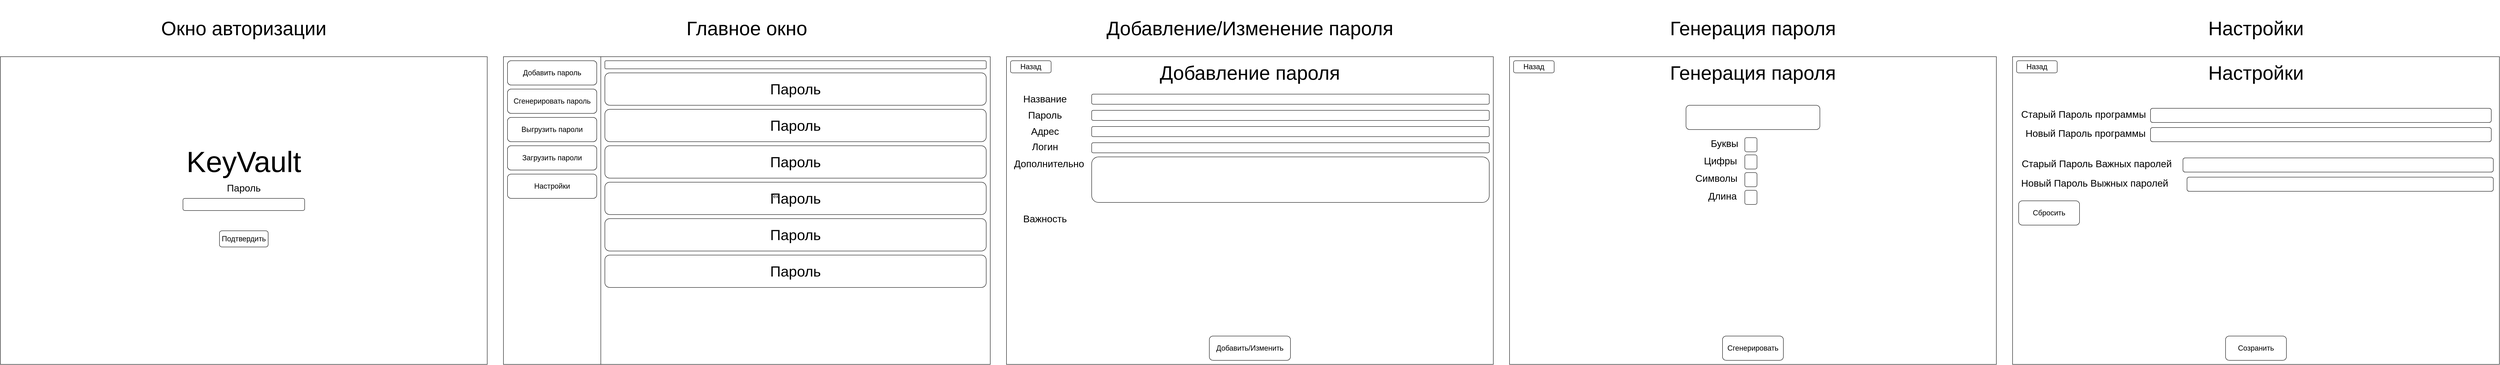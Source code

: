 <mxfile version="21.2.8" type="device">
  <diagram name="Страница 1" id="Apv9gRXaJSgYh0gWD6jB">
    <mxGraphModel dx="4045" dy="2375" grid="1" gridSize="10" guides="1" tooltips="1" connect="1" arrows="1" fold="1" page="1" pageScale="1" pageWidth="827" pageHeight="1169" math="0" shadow="0">
      <root>
        <mxCell id="0" />
        <mxCell id="1" parent="0" />
        <mxCell id="GsSrgzHy_Le1dBjLpQoA-1" value="" style="rounded=0;whiteSpace=wrap;html=1;" parent="1" vertex="1">
          <mxGeometry x="80" y="-1000" width="1200" height="760" as="geometry" />
        </mxCell>
        <mxCell id="GsSrgzHy_Le1dBjLpQoA-2" value="" style="rounded=0;whiteSpace=wrap;html=1;" parent="1" vertex="1">
          <mxGeometry x="80" y="-1000" width="240" height="760" as="geometry" />
        </mxCell>
        <mxCell id="GsSrgzHy_Le1dBjLpQoA-3" value="" style="rounded=1;whiteSpace=wrap;html=1;" parent="1" vertex="1">
          <mxGeometry x="330" y="-990" width="940" height="20" as="geometry" />
        </mxCell>
        <mxCell id="GsSrgzHy_Le1dBjLpQoA-5" value="&lt;font style=&quot;font-size: 36px;&quot;&gt;Пароль&lt;/font&gt;" style="rounded=1;whiteSpace=wrap;html=1;" parent="1" vertex="1">
          <mxGeometry x="330" y="-960" width="940" height="80" as="geometry" />
        </mxCell>
        <mxCell id="GsSrgzHy_Le1dBjLpQoA-11" value="&lt;font style=&quot;font-size: 36px;&quot;&gt;Пароль&lt;/font&gt;" style="rounded=1;whiteSpace=wrap;html=1;" parent="1" vertex="1">
          <mxGeometry x="330" y="-870" width="940" height="80" as="geometry" />
        </mxCell>
        <mxCell id="GsSrgzHy_Le1dBjLpQoA-12" value="&lt;font style=&quot;font-size: 36px;&quot;&gt;Пароль&lt;/font&gt;" style="rounded=1;whiteSpace=wrap;html=1;" parent="1" vertex="1">
          <mxGeometry x="330" y="-780" width="940" height="80" as="geometry" />
        </mxCell>
        <mxCell id="GsSrgzHy_Le1dBjLpQoA-13" value="&lt;font style=&quot;font-size: 36px;&quot;&gt;Пароль&lt;/font&gt;" style="rounded=1;whiteSpace=wrap;html=1;" parent="1" vertex="1">
          <mxGeometry x="330" y="-690" width="940" height="80" as="geometry" />
        </mxCell>
        <mxCell id="GsSrgzHy_Le1dBjLpQoA-14" value="&lt;font style=&quot;font-size: 36px;&quot;&gt;Пароль&lt;/font&gt;" style="rounded=1;whiteSpace=wrap;html=1;" parent="1" vertex="1">
          <mxGeometry x="330" y="-600" width="940" height="80" as="geometry" />
        </mxCell>
        <mxCell id="GsSrgzHy_Le1dBjLpQoA-15" value="&lt;font style=&quot;font-size: 36px;&quot;&gt;Пароль&lt;/font&gt;" style="rounded=1;whiteSpace=wrap;html=1;" parent="1" vertex="1">
          <mxGeometry x="330" y="-510" width="940" height="80" as="geometry" />
        </mxCell>
        <mxCell id="GsSrgzHy_Le1dBjLpQoA-16" value="Добавить пароль" style="rounded=1;whiteSpace=wrap;html=1;" parent="1" vertex="1">
          <mxGeometry x="90" y="-990" width="220" height="60" as="geometry" />
        </mxCell>
        <mxCell id="GsSrgzHy_Le1dBjLpQoA-17" value="Сгенерировать пароль" style="rounded=1;whiteSpace=wrap;html=1;" parent="1" vertex="1">
          <mxGeometry x="90" y="-920" width="220" height="60" as="geometry" />
        </mxCell>
        <mxCell id="GsSrgzHy_Le1dBjLpQoA-18" value="Выгрузить пароли" style="rounded=1;whiteSpace=wrap;html=1;" parent="1" vertex="1">
          <mxGeometry x="90" y="-850" width="220" height="60" as="geometry" />
        </mxCell>
        <mxCell id="GsSrgzHy_Le1dBjLpQoA-19" value="Загрузить пароли" style="rounded=1;whiteSpace=wrap;html=1;" parent="1" vertex="1">
          <mxGeometry x="90" y="-780" width="220" height="60" as="geometry" />
        </mxCell>
        <mxCell id="GsSrgzHy_Le1dBjLpQoA-20" value="&lt;font style=&quot;font-size: 18px;&quot;&gt;Настройки&lt;/font&gt;" style="rounded=1;whiteSpace=wrap;html=1;" parent="1" vertex="1">
          <mxGeometry x="90" y="-710" width="220" height="60" as="geometry" />
        </mxCell>
        <mxCell id="GsSrgzHy_Le1dBjLpQoA-21" value="&lt;font style=&quot;font-size: 18px;&quot;&gt;Добавить пароль&lt;/font&gt;" style="rounded=1;whiteSpace=wrap;html=1;" parent="1" vertex="1">
          <mxGeometry x="90" y="-990" width="220" height="60" as="geometry" />
        </mxCell>
        <mxCell id="GsSrgzHy_Le1dBjLpQoA-22" value="&lt;font style=&quot;font-size: 18px;&quot;&gt;Сгенерировать пароль&lt;/font&gt;" style="rounded=1;whiteSpace=wrap;html=1;" parent="1" vertex="1">
          <mxGeometry x="90" y="-920" width="220" height="60" as="geometry" />
        </mxCell>
        <mxCell id="GsSrgzHy_Le1dBjLpQoA-23" value="&lt;font style=&quot;font-size: 18px;&quot;&gt;Выгрузить пароли&lt;/font&gt;" style="rounded=1;whiteSpace=wrap;html=1;" parent="1" vertex="1">
          <mxGeometry x="90" y="-850" width="220" height="60" as="geometry" />
        </mxCell>
        <mxCell id="GsSrgzHy_Le1dBjLpQoA-24" value="&lt;font style=&quot;font-size: 18px;&quot;&gt;Загрузить пароли&lt;/font&gt;" style="rounded=1;whiteSpace=wrap;html=1;" parent="1" vertex="1">
          <mxGeometry x="90" y="-780" width="220" height="60" as="geometry" />
        </mxCell>
        <mxCell id="GsSrgzHy_Le1dBjLpQoA-25" value="" style="rounded=0;whiteSpace=wrap;html=1;" parent="1" vertex="1">
          <mxGeometry x="-1160" y="-1000" width="1200" height="760" as="geometry" />
        </mxCell>
        <mxCell id="GsSrgzHy_Le1dBjLpQoA-26" value="Text" style="text;html=1;strokeColor=none;fillColor=none;align=center;verticalAlign=middle;whiteSpace=wrap;rounded=0;" parent="1" vertex="1">
          <mxGeometry x="720" y="-670" width="60" height="30" as="geometry" />
        </mxCell>
        <mxCell id="GsSrgzHy_Le1dBjLpQoA-27" value="&lt;font style=&quot;font-size: 72px;&quot;&gt;KeyVault&lt;/font&gt;" style="text;html=1;strokeColor=none;fillColor=none;align=center;verticalAlign=middle;whiteSpace=wrap;rounded=0;" parent="1" vertex="1">
          <mxGeometry x="-710" y="-775" width="300" height="70" as="geometry" />
        </mxCell>
        <mxCell id="GsSrgzHy_Le1dBjLpQoA-29" value="" style="rounded=1;whiteSpace=wrap;html=1;" parent="1" vertex="1">
          <mxGeometry x="-710" y="-650" width="300" height="30" as="geometry" />
        </mxCell>
        <mxCell id="GsSrgzHy_Le1dBjLpQoA-30" value="&lt;font style=&quot;font-size: 24px;&quot;&gt;Пароль&lt;/font&gt;" style="text;html=1;strokeColor=none;fillColor=none;align=center;verticalAlign=middle;whiteSpace=wrap;rounded=0;" parent="1" vertex="1">
          <mxGeometry x="-590" y="-690" width="60" height="30" as="geometry" />
        </mxCell>
        <mxCell id="GsSrgzHy_Le1dBjLpQoA-31" value="&lt;font style=&quot;font-size: 18px;&quot;&gt;Подтвердить&lt;/font&gt;" style="rounded=1;whiteSpace=wrap;html=1;" parent="1" vertex="1">
          <mxGeometry x="-620" y="-570" width="120" height="40" as="geometry" />
        </mxCell>
        <mxCell id="GsSrgzHy_Le1dBjLpQoA-32" value="&lt;font style=&quot;font-size: 48px;&quot;&gt;Окно авторизации&lt;/font&gt;" style="text;html=1;strokeColor=none;fillColor=none;align=center;verticalAlign=middle;whiteSpace=wrap;rounded=0;" parent="1" vertex="1">
          <mxGeometry x="-1160" y="-1140" width="1200" height="140" as="geometry" />
        </mxCell>
        <mxCell id="GsSrgzHy_Le1dBjLpQoA-33" value="&lt;font style=&quot;font-size: 48px;&quot;&gt;Главное окно&lt;/font&gt;" style="text;html=1;strokeColor=none;fillColor=none;align=center;verticalAlign=middle;whiteSpace=wrap;rounded=0;" parent="1" vertex="1">
          <mxGeometry x="80" y="-1140" width="1200" height="140" as="geometry" />
        </mxCell>
        <mxCell id="GsSrgzHy_Le1dBjLpQoA-34" value="" style="rounded=0;whiteSpace=wrap;html=1;" parent="1" vertex="1">
          <mxGeometry x="1320" y="-1000" width="1200" height="760" as="geometry" />
        </mxCell>
        <mxCell id="GsSrgzHy_Le1dBjLpQoA-35" value="&lt;font style=&quot;font-size: 48px;&quot;&gt;Добавление/Изменение пароля&lt;/font&gt;" style="text;html=1;strokeColor=none;fillColor=none;align=center;verticalAlign=middle;whiteSpace=wrap;rounded=0;" parent="1" vertex="1">
          <mxGeometry x="1320" y="-1140" width="1200" height="140" as="geometry" />
        </mxCell>
        <mxCell id="GsSrgzHy_Le1dBjLpQoA-36" value="" style="rounded=0;whiteSpace=wrap;html=1;" parent="1" vertex="1">
          <mxGeometry x="2560" y="-1000" width="1200" height="760" as="geometry" />
        </mxCell>
        <mxCell id="GsSrgzHy_Le1dBjLpQoA-37" value="&lt;font style=&quot;font-size: 48px;&quot;&gt;Генерация пароля&lt;/font&gt;" style="text;html=1;strokeColor=none;fillColor=none;align=center;verticalAlign=middle;whiteSpace=wrap;rounded=0;" parent="1" vertex="1">
          <mxGeometry x="2560" y="-1140" width="1200" height="140" as="geometry" />
        </mxCell>
        <mxCell id="GsSrgzHy_Le1dBjLpQoA-45" value="&lt;font style=&quot;font-size: 48px;&quot;&gt;Добавление пароля&lt;/font&gt;" style="text;html=1;strokeColor=none;fillColor=none;align=center;verticalAlign=middle;whiteSpace=wrap;rounded=0;" parent="1" vertex="1">
          <mxGeometry x="1320" y="-1000" width="1200" height="80" as="geometry" />
        </mxCell>
        <mxCell id="GsSrgzHy_Le1dBjLpQoA-46" value="&lt;font style=&quot;font-size: 48px;&quot;&gt;Генерация пароля&lt;/font&gt;" style="text;html=1;strokeColor=none;fillColor=none;align=center;verticalAlign=middle;whiteSpace=wrap;rounded=0;" parent="1" vertex="1">
          <mxGeometry x="2560" y="-1000" width="1200" height="80" as="geometry" />
        </mxCell>
        <mxCell id="GsSrgzHy_Le1dBjLpQoA-48" value="&lt;font style=&quot;font-size: 24px;&quot;&gt;Название&lt;/font&gt;" style="text;html=1;strokeColor=none;fillColor=none;align=center;verticalAlign=middle;whiteSpace=wrap;rounded=0;" parent="1" vertex="1">
          <mxGeometry x="1350" y="-910" width="130" height="30" as="geometry" />
        </mxCell>
        <mxCell id="GsSrgzHy_Le1dBjLpQoA-49" value="" style="rounded=1;whiteSpace=wrap;html=1;" parent="1" vertex="1">
          <mxGeometry x="1530" y="-907.5" width="980" height="25" as="geometry" />
        </mxCell>
        <mxCell id="GsSrgzHy_Le1dBjLpQoA-50" value="&lt;font style=&quot;font-size: 24px;&quot;&gt;Пароль&lt;/font&gt;" style="text;html=1;strokeColor=none;fillColor=none;align=center;verticalAlign=middle;whiteSpace=wrap;rounded=0;" parent="1" vertex="1">
          <mxGeometry x="1350" y="-870" width="130" height="30" as="geometry" />
        </mxCell>
        <mxCell id="GsSrgzHy_Le1dBjLpQoA-51" value="" style="rounded=1;whiteSpace=wrap;html=1;" parent="1" vertex="1">
          <mxGeometry x="1530" y="-867.5" width="980" height="25" as="geometry" />
        </mxCell>
        <mxCell id="GsSrgzHy_Le1dBjLpQoA-52" value="&lt;font style=&quot;font-size: 24px;&quot;&gt;Адрес&lt;/font&gt;" style="text;html=1;strokeColor=none;fillColor=none;align=center;verticalAlign=middle;whiteSpace=wrap;rounded=0;" parent="1" vertex="1">
          <mxGeometry x="1350" y="-830" width="130" height="30" as="geometry" />
        </mxCell>
        <mxCell id="GsSrgzHy_Le1dBjLpQoA-53" value="" style="rounded=1;whiteSpace=wrap;html=1;" parent="1" vertex="1">
          <mxGeometry x="1530" y="-827.5" width="980" height="25" as="geometry" />
        </mxCell>
        <mxCell id="GsSrgzHy_Le1dBjLpQoA-54" value="&lt;font style=&quot;font-size: 24px;&quot;&gt;Логин&lt;/font&gt;" style="text;html=1;strokeColor=none;fillColor=none;align=center;verticalAlign=middle;whiteSpace=wrap;rounded=0;" parent="1" vertex="1">
          <mxGeometry x="1350" y="-792.5" width="130" height="30" as="geometry" />
        </mxCell>
        <mxCell id="GsSrgzHy_Le1dBjLpQoA-55" value="" style="rounded=1;whiteSpace=wrap;html=1;" parent="1" vertex="1">
          <mxGeometry x="1530" y="-787.5" width="980" height="25" as="geometry" />
        </mxCell>
        <mxCell id="GsSrgzHy_Le1dBjLpQoA-56" value="&lt;font style=&quot;font-size: 24px;&quot;&gt;Дополнительно&lt;/font&gt;" style="text;html=1;strokeColor=none;fillColor=none;align=center;verticalAlign=middle;whiteSpace=wrap;rounded=0;" parent="1" vertex="1">
          <mxGeometry x="1360" y="-750" width="130" height="30" as="geometry" />
        </mxCell>
        <mxCell id="GsSrgzHy_Le1dBjLpQoA-57" value="" style="rounded=1;whiteSpace=wrap;html=1;" parent="1" vertex="1">
          <mxGeometry x="1530" y="-752.5" width="980" height="112.5" as="geometry" />
        </mxCell>
        <mxCell id="GsSrgzHy_Le1dBjLpQoA-58" value="&lt;font style=&quot;font-size: 18px;&quot;&gt;Назад&lt;/font&gt;" style="rounded=1;whiteSpace=wrap;html=1;" parent="1" vertex="1">
          <mxGeometry x="1330" y="-990" width="100" height="30" as="geometry" />
        </mxCell>
        <mxCell id="GsSrgzHy_Le1dBjLpQoA-59" value="&lt;font style=&quot;font-size: 18px;&quot;&gt;Добавить/Изменить&lt;/font&gt;" style="rounded=1;whiteSpace=wrap;html=1;" parent="1" vertex="1">
          <mxGeometry x="1820" y="-310" width="200" height="60" as="geometry" />
        </mxCell>
        <mxCell id="GsSrgzHy_Le1dBjLpQoA-60" value="&lt;font style=&quot;font-size: 18px;&quot;&gt;Назад&lt;/font&gt;" style="rounded=1;whiteSpace=wrap;html=1;" parent="1" vertex="1">
          <mxGeometry x="2570" y="-990" width="100" height="30" as="geometry" />
        </mxCell>
        <mxCell id="GsSrgzHy_Le1dBjLpQoA-61" value="&lt;font style=&quot;font-size: 18px;&quot;&gt;Сгенерировать&lt;/font&gt;" style="rounded=1;whiteSpace=wrap;html=1;" parent="1" vertex="1">
          <mxGeometry x="3085" y="-310" width="150" height="60" as="geometry" />
        </mxCell>
        <mxCell id="GsSrgzHy_Le1dBjLpQoA-68" value="" style="rounded=1;whiteSpace=wrap;html=1;" parent="1" vertex="1">
          <mxGeometry x="2995" y="-880" width="330" height="60" as="geometry" />
        </mxCell>
        <mxCell id="GsSrgzHy_Le1dBjLpQoA-69" value="&lt;font style=&quot;font-size: 24px;&quot;&gt;Буквы&lt;/font&gt;" style="text;html=1;strokeColor=none;fillColor=none;align=center;verticalAlign=middle;whiteSpace=wrap;rounded=0;" parent="1" vertex="1">
          <mxGeometry x="3060" y="-800" width="60" height="30" as="geometry" />
        </mxCell>
        <mxCell id="GsSrgzHy_Le1dBjLpQoA-70" value="" style="rounded=1;whiteSpace=wrap;html=1;" parent="1" vertex="1">
          <mxGeometry x="3140" y="-800" width="30" height="35" as="geometry" />
        </mxCell>
        <mxCell id="GsSrgzHy_Le1dBjLpQoA-71" value="&lt;font style=&quot;font-size: 24px;&quot;&gt;Цифры&lt;/font&gt;" style="text;html=1;strokeColor=none;fillColor=none;align=center;verticalAlign=middle;whiteSpace=wrap;rounded=0;" parent="1" vertex="1">
          <mxGeometry x="3040" y="-757.5" width="80" height="30" as="geometry" />
        </mxCell>
        <mxCell id="GsSrgzHy_Le1dBjLpQoA-72" value="" style="rounded=1;whiteSpace=wrap;html=1;" parent="1" vertex="1">
          <mxGeometry x="3140" y="-757.5" width="30" height="35" as="geometry" />
        </mxCell>
        <mxCell id="GsSrgzHy_Le1dBjLpQoA-73" value="&lt;font style=&quot;font-size: 24px;&quot;&gt;Символы&lt;/font&gt;" style="text;html=1;strokeColor=none;fillColor=none;align=center;verticalAlign=middle;whiteSpace=wrap;rounded=0;" parent="1" vertex="1">
          <mxGeometry x="3020" y="-713.75" width="100" height="30" as="geometry" />
        </mxCell>
        <mxCell id="GsSrgzHy_Le1dBjLpQoA-74" value="" style="rounded=1;whiteSpace=wrap;html=1;" parent="1" vertex="1">
          <mxGeometry x="3140" y="-713.75" width="30" height="35" as="geometry" />
        </mxCell>
        <mxCell id="GsSrgzHy_Le1dBjLpQoA-75" value="&lt;font style=&quot;font-size: 24px;&quot;&gt;Длина&lt;/font&gt;" style="text;html=1;strokeColor=none;fillColor=none;align=center;verticalAlign=middle;whiteSpace=wrap;rounded=0;" parent="1" vertex="1">
          <mxGeometry x="3050" y="-670" width="70" height="30" as="geometry" />
        </mxCell>
        <mxCell id="GsSrgzHy_Le1dBjLpQoA-76" value="" style="rounded=1;whiteSpace=wrap;html=1;" parent="1" vertex="1">
          <mxGeometry x="3140" y="-670" width="30" height="35" as="geometry" />
        </mxCell>
        <mxCell id="GsSrgzHy_Le1dBjLpQoA-77" value="" style="rounded=0;whiteSpace=wrap;html=1;" parent="1" vertex="1">
          <mxGeometry x="3800" y="-1000" width="1200" height="760" as="geometry" />
        </mxCell>
        <mxCell id="GsSrgzHy_Le1dBjLpQoA-78" value="&lt;font style=&quot;font-size: 48px;&quot;&gt;Настройки&lt;/font&gt;" style="text;html=1;strokeColor=none;fillColor=none;align=center;verticalAlign=middle;whiteSpace=wrap;rounded=0;" parent="1" vertex="1">
          <mxGeometry x="3800" y="-1140" width="1200" height="140" as="geometry" />
        </mxCell>
        <mxCell id="GsSrgzHy_Le1dBjLpQoA-79" value="&lt;font style=&quot;font-size: 18px;&quot;&gt;Назад&lt;/font&gt;" style="rounded=1;whiteSpace=wrap;html=1;" parent="1" vertex="1">
          <mxGeometry x="3810" y="-990" width="100" height="30" as="geometry" />
        </mxCell>
        <mxCell id="GsSrgzHy_Le1dBjLpQoA-80" value="&lt;font style=&quot;font-size: 18px;&quot;&gt;Созранить&lt;/font&gt;" style="rounded=1;whiteSpace=wrap;html=1;" parent="1" vertex="1">
          <mxGeometry x="4325" y="-310" width="150" height="60" as="geometry" />
        </mxCell>
        <mxCell id="GsSrgzHy_Le1dBjLpQoA-81" value="" style="rounded=1;whiteSpace=wrap;html=1;" parent="1" vertex="1">
          <mxGeometry x="4140" y="-872.5" width="840" height="35" as="geometry" />
        </mxCell>
        <mxCell id="GsSrgzHy_Le1dBjLpQoA-82" value="&lt;font style=&quot;font-size: 24px;&quot;&gt;Старый Пароль программы&lt;/font&gt;" style="text;html=1;strokeColor=none;fillColor=none;align=center;verticalAlign=middle;whiteSpace=wrap;rounded=0;" parent="1" vertex="1">
          <mxGeometry x="3810" y="-872.5" width="330" height="30" as="geometry" />
        </mxCell>
        <mxCell id="GsSrgzHy_Le1dBjLpQoA-83" value="" style="rounded=1;whiteSpace=wrap;html=1;" parent="1" vertex="1">
          <mxGeometry x="4140" y="-825" width="840" height="35" as="geometry" />
        </mxCell>
        <mxCell id="GsSrgzHy_Le1dBjLpQoA-84" value="&lt;font style=&quot;font-size: 24px;&quot;&gt;Новый Пароль программы&lt;/font&gt;" style="text;html=1;strokeColor=none;fillColor=none;align=center;verticalAlign=middle;whiteSpace=wrap;rounded=0;" parent="1" vertex="1">
          <mxGeometry x="3810" y="-825" width="340" height="30" as="geometry" />
        </mxCell>
        <mxCell id="GsSrgzHy_Le1dBjLpQoA-86" value="" style="rounded=1;whiteSpace=wrap;html=1;" parent="1" vertex="1">
          <mxGeometry x="4220" y="-750" width="765" height="35" as="geometry" />
        </mxCell>
        <mxCell id="GsSrgzHy_Le1dBjLpQoA-87" value="&lt;font style=&quot;font-size: 24px;&quot;&gt;Старый Пароль Важных паролей&lt;/font&gt;" style="text;html=1;strokeColor=none;fillColor=none;align=center;verticalAlign=middle;whiteSpace=wrap;rounded=0;" parent="1" vertex="1">
          <mxGeometry x="3815" y="-750" width="385" height="30" as="geometry" />
        </mxCell>
        <mxCell id="GsSrgzHy_Le1dBjLpQoA-88" value="" style="rounded=1;whiteSpace=wrap;html=1;" parent="1" vertex="1">
          <mxGeometry x="4230" y="-702.5" width="755" height="35" as="geometry" />
        </mxCell>
        <mxCell id="GsSrgzHy_Le1dBjLpQoA-89" value="&lt;font style=&quot;font-size: 24px;&quot;&gt;Новый Пароль Выжных паролей&lt;/font&gt;" style="text;html=1;strokeColor=none;fillColor=none;align=center;verticalAlign=middle;whiteSpace=wrap;rounded=0;" parent="1" vertex="1">
          <mxGeometry x="3815" y="-702.5" width="375" height="30" as="geometry" />
        </mxCell>
        <mxCell id="GsSrgzHy_Le1dBjLpQoA-90" value="&lt;font style=&quot;font-size: 48px;&quot;&gt;Настройки&lt;/font&gt;" style="text;html=1;strokeColor=none;fillColor=none;align=center;verticalAlign=middle;whiteSpace=wrap;rounded=0;" parent="1" vertex="1">
          <mxGeometry x="3800" y="-1000" width="1200" height="80" as="geometry" />
        </mxCell>
        <mxCell id="GsSrgzHy_Le1dBjLpQoA-97" value="&lt;font style=&quot;font-size: 18px;&quot;&gt;Сбросить&lt;/font&gt;" style="rounded=1;whiteSpace=wrap;html=1;" parent="1" vertex="1">
          <mxGeometry x="3815" y="-644" width="150" height="60" as="geometry" />
        </mxCell>
        <mxCell id="nK8hob4mrgsWqwGjmoGw-1" value="&lt;font style=&quot;font-size: 24px;&quot;&gt;Важность&lt;/font&gt;" style="text;html=1;strokeColor=none;fillColor=none;align=center;verticalAlign=middle;whiteSpace=wrap;rounded=0;" vertex="1" parent="1">
          <mxGeometry x="1385" y="-614" width="60" height="30" as="geometry" />
        </mxCell>
      </root>
    </mxGraphModel>
  </diagram>
</mxfile>
